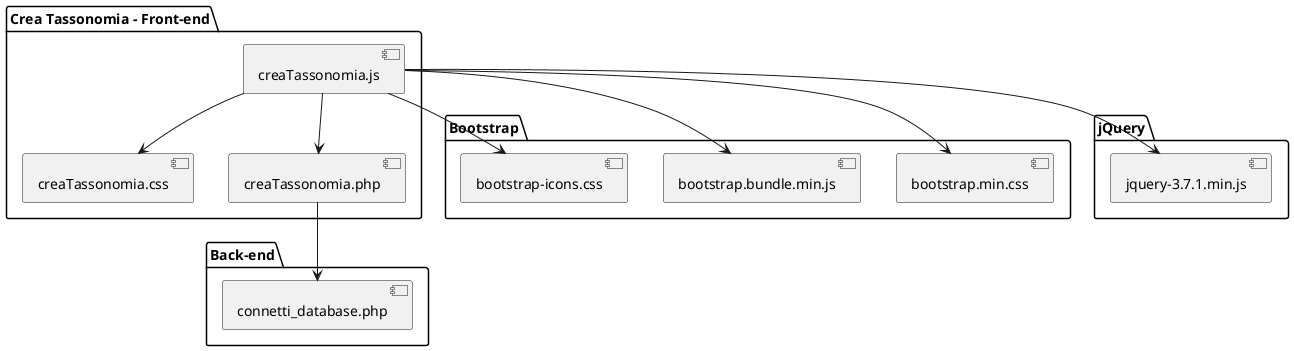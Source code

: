 @startuml package_creaTassonomia
package "Bootstrap" {
  [bootstrap.min.css]
  [bootstrap.bundle.min.js]
  [bootstrap-icons.css]
}

package "jQuery" {
  [jquery-3.7.1.min.js]
}

package "Crea Tassonomia - Front-end" {
  [creaTassonomia.css]
  [creaTassonomia.js]
  [creaTassonomia.php]
}

package "Back-end" {
  [connetti_database.php]
}

' Inclusioni statiche da HTML o JS
[creaTassonomia.js] --> [jquery-3.7.1.min.js]
[creaTassonomia.js] --> [bootstrap.min.css]
[creaTassonomia.js] --> [bootstrap.bundle.min.js]
[creaTassonomia.js] --> [bootstrap-icons.css]
[creaTassonomia.js] --> [creaTassonomia.css]

' Chiamata PHP da JS
[creaTassonomia.js] --> [creaTassonomia.php]

' Connessione al DB
[creaTassonomia.php] --> [connetti_database.php]
@enduml
